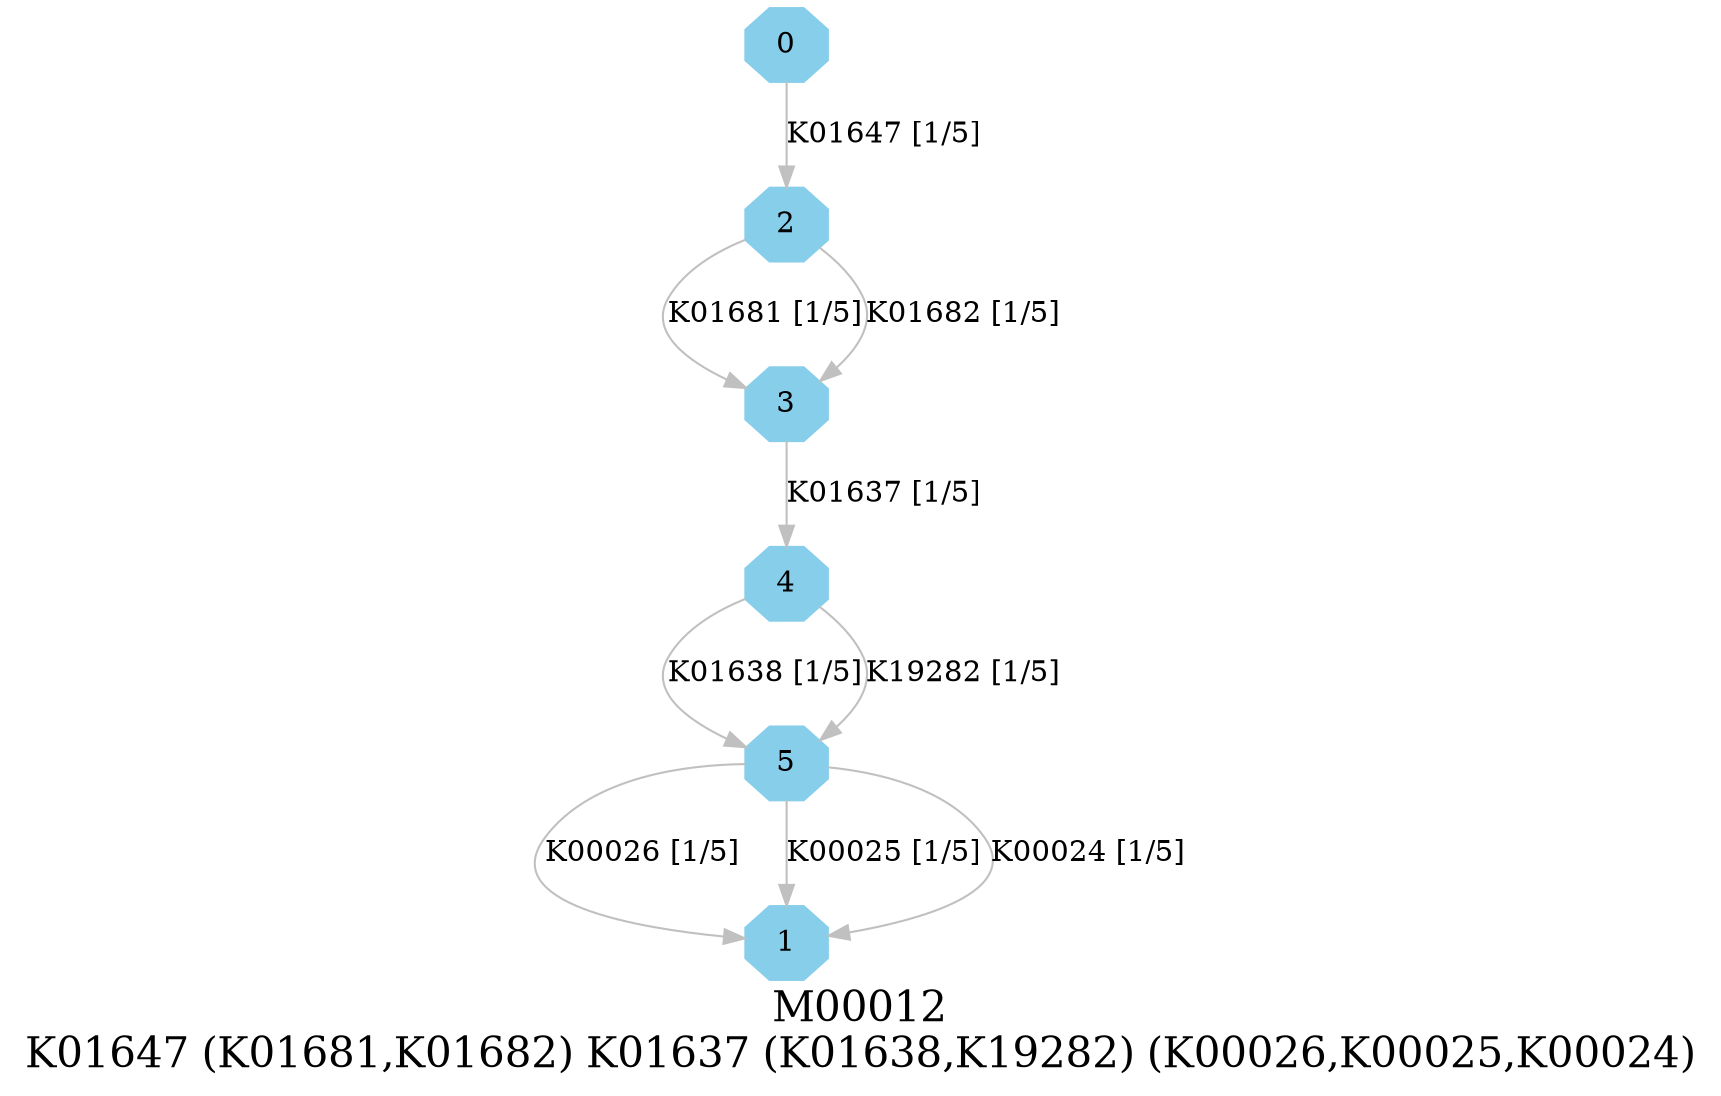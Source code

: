 digraph G {
graph [label="M00012
K01647 (K01681,K01682) K01637 (K01638,K19282) (K00026,K00025,K00024)",fontsize=20];
node [shape=box,style=filled];
edge [len=3,color=grey];
{node [width=.3,height=.3,shape=octagon,style=filled,color=skyblue] 0 1 2 3 4 5 }
0 -> 2 [label="K01647 [1/5]"];
2 -> 3 [label="K01681 [1/5]"];
2 -> 3 [label="K01682 [1/5]"];
3 -> 4 [label="K01637 [1/5]"];
4 -> 5 [label="K01638 [1/5]"];
4 -> 5 [label="K19282 [1/5]"];
5 -> 1 [label="K00026 [1/5]"];
5 -> 1 [label="K00025 [1/5]"];
5 -> 1 [label="K00024 [1/5]"];
}
